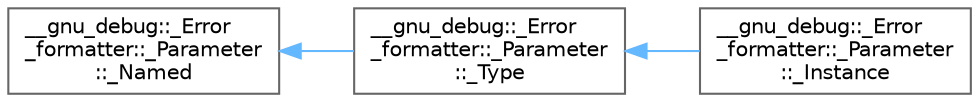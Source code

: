 digraph "Graphical Class Hierarchy"
{
 // LATEX_PDF_SIZE
  bgcolor="transparent";
  edge [fontname=Helvetica,fontsize=10,labelfontname=Helvetica,labelfontsize=10];
  node [fontname=Helvetica,fontsize=10,shape=box,height=0.2,width=0.4];
  rankdir="LR";
  Node0 [id="Node000000",label="__gnu_debug::_Error\l_formatter::_Parameter\l::_Named",height=0.2,width=0.4,color="grey40", fillcolor="white", style="filled",URL="$struct____gnu__debug_1_1___error__formatter_1_1___parameter_1_1___named.html",tooltip=" "];
  Node0 -> Node1 [id="edge7_Node000000_Node000001",dir="back",color="steelblue1",style="solid",tooltip=" "];
  Node1 [id="Node000001",label="__gnu_debug::_Error\l_formatter::_Parameter\l::_Type",height=0.2,width=0.4,color="grey40", fillcolor="white", style="filled",URL="$struct____gnu__debug_1_1___error__formatter_1_1___parameter_1_1___type.html",tooltip=" "];
  Node1 -> Node2 [id="edge8_Node000001_Node000002",dir="back",color="steelblue1",style="solid",tooltip=" "];
  Node2 [id="Node000002",label="__gnu_debug::_Error\l_formatter::_Parameter\l::_Instance",height=0.2,width=0.4,color="grey40", fillcolor="white", style="filled",URL="$struct____gnu__debug_1_1___error__formatter_1_1___parameter_1_1___instance.html",tooltip=" "];
}
